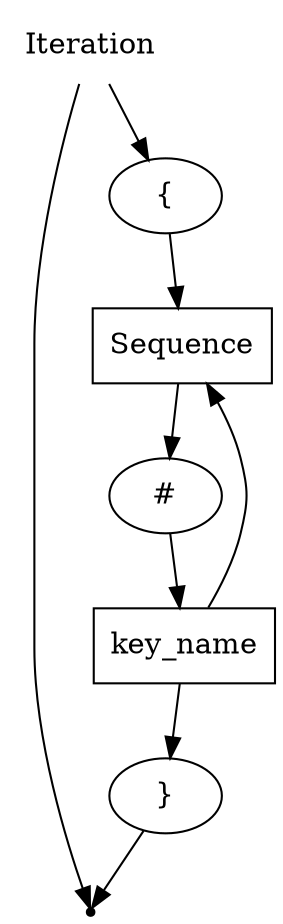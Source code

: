 digraph Iteration {
    start [label = "Iteration" shape = plaintext];
    end [label = "" shape = point];
    A [label = "Sequence" shape = box];
    B [label = "#" shape = oval];
    C [label = "key_name" shape = box];
    E [label = "{" shape = oval];
    F [label = "}" shape = oval];
    start -> E;
    start -> end;
    E -> A;
    A -> B;
    B -> C;
    C -> F;
    C -> A;
    F -> end;
}